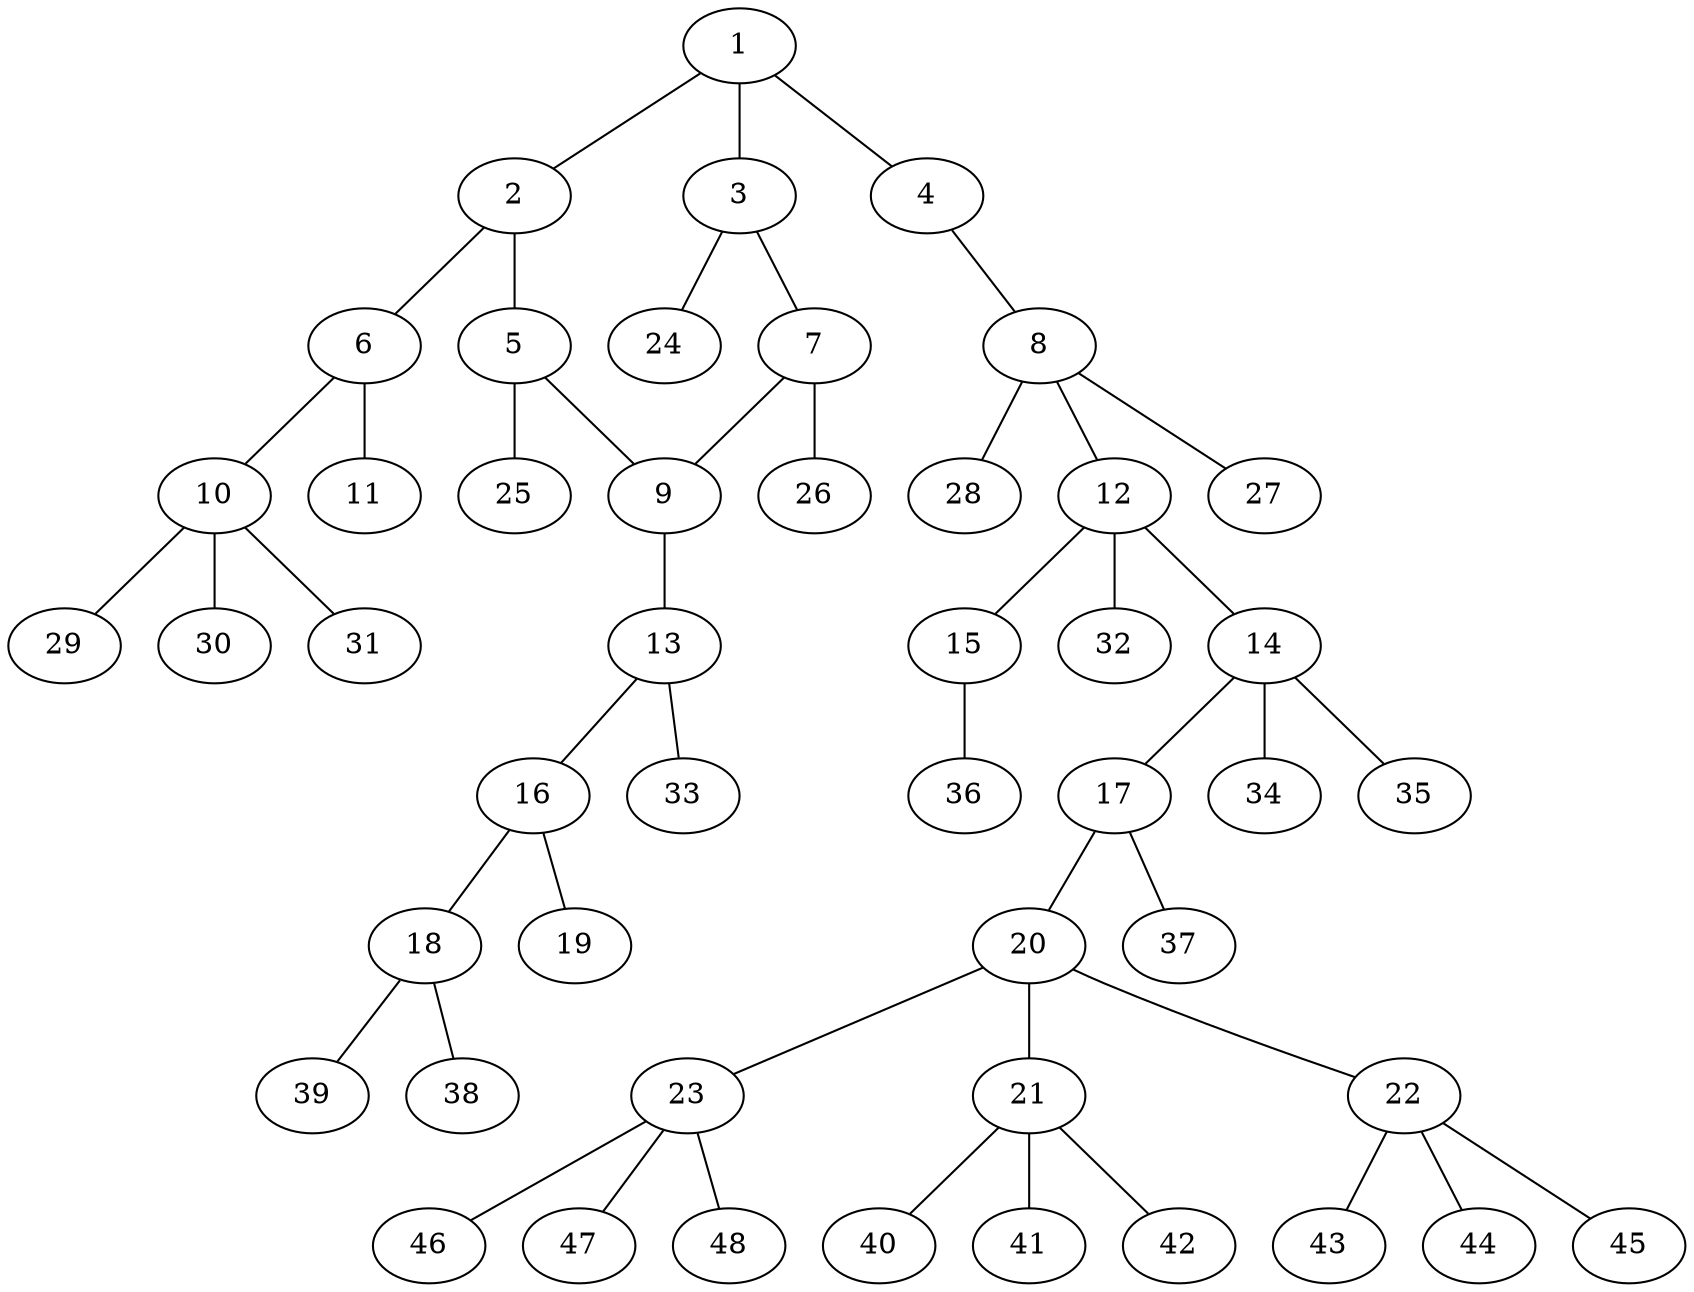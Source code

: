 graph molecule_2550 {
	1	 [chem=C];
	2	 [chem=C];
	1 -- 2	 [valence=2];
	3	 [chem=C];
	1 -- 3	 [valence=1];
	4	 [chem=O];
	1 -- 4	 [valence=1];
	5	 [chem=C];
	2 -- 5	 [valence=1];
	6	 [chem=C];
	2 -- 6	 [valence=1];
	7	 [chem=C];
	3 -- 7	 [valence=2];
	24	 [chem=H];
	3 -- 24	 [valence=1];
	8	 [chem=C];
	4 -- 8	 [valence=1];
	9	 [chem=C];
	5 -- 9	 [valence=2];
	25	 [chem=H];
	5 -- 25	 [valence=1];
	10	 [chem=C];
	6 -- 10	 [valence=1];
	11	 [chem=O];
	6 -- 11	 [valence=2];
	7 -- 9	 [valence=1];
	26	 [chem=H];
	7 -- 26	 [valence=1];
	12	 [chem=C];
	8 -- 12	 [valence=1];
	27	 [chem=H];
	8 -- 27	 [valence=1];
	28	 [chem=H];
	8 -- 28	 [valence=1];
	13	 [chem=N];
	9 -- 13	 [valence=1];
	29	 [chem=H];
	10 -- 29	 [valence=1];
	30	 [chem=H];
	10 -- 30	 [valence=1];
	31	 [chem=H];
	10 -- 31	 [valence=1];
	14	 [chem=C];
	12 -- 14	 [valence=1];
	15	 [chem=O];
	12 -- 15	 [valence=1];
	32	 [chem=H];
	12 -- 32	 [valence=1];
	16	 [chem=C];
	13 -- 16	 [valence=1];
	33	 [chem=H];
	13 -- 33	 [valence=1];
	17	 [chem=N];
	14 -- 17	 [valence=1];
	34	 [chem=H];
	14 -- 34	 [valence=1];
	35	 [chem=H];
	14 -- 35	 [valence=1];
	36	 [chem=H];
	15 -- 36	 [valence=1];
	18	 [chem=N];
	16 -- 18	 [valence=1];
	19	 [chem=O];
	16 -- 19	 [valence=2];
	20	 [chem=C];
	17 -- 20	 [valence=1];
	37	 [chem=H];
	17 -- 37	 [valence=1];
	38	 [chem=H];
	18 -- 38	 [valence=1];
	39	 [chem=H];
	18 -- 39	 [valence=1];
	21	 [chem=C];
	20 -- 21	 [valence=1];
	22	 [chem=C];
	20 -- 22	 [valence=1];
	23	 [chem=C];
	20 -- 23	 [valence=1];
	40	 [chem=H];
	21 -- 40	 [valence=1];
	41	 [chem=H];
	21 -- 41	 [valence=1];
	42	 [chem=H];
	21 -- 42	 [valence=1];
	43	 [chem=H];
	22 -- 43	 [valence=1];
	44	 [chem=H];
	22 -- 44	 [valence=1];
	45	 [chem=H];
	22 -- 45	 [valence=1];
	46	 [chem=H];
	23 -- 46	 [valence=1];
	47	 [chem=H];
	23 -- 47	 [valence=1];
	48	 [chem=H];
	23 -- 48	 [valence=1];
}
